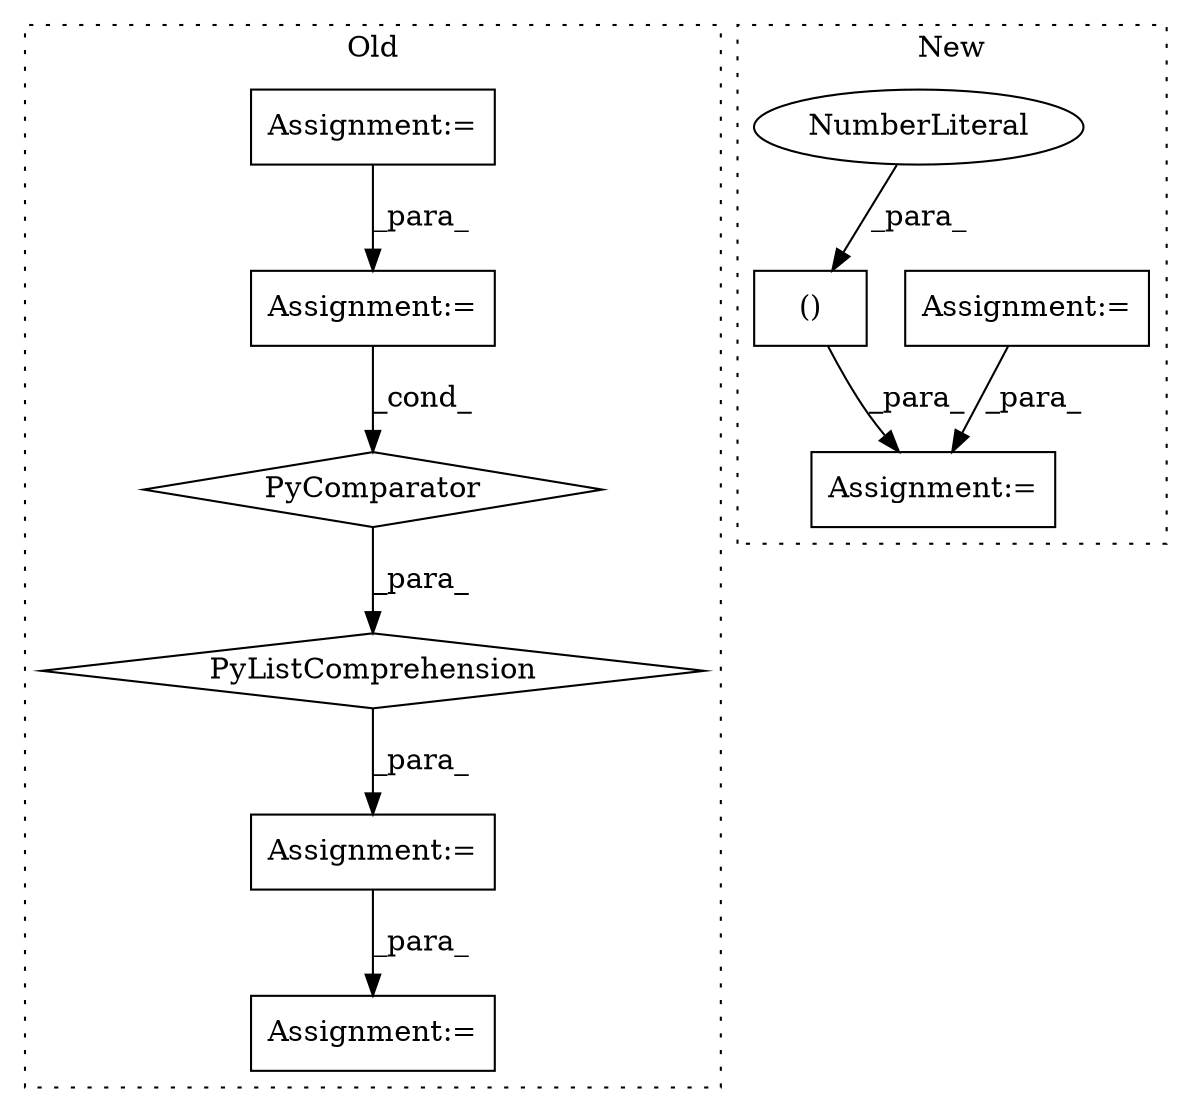 digraph G {
subgraph cluster0 {
1 [label="PyListComprehension" a="109" s="1165" l="126" shape="diamond"];
3 [label="PyComparator" a="113" s="1251" l="32" shape="diamond"];
4 [label="Assignment:=" a="7" s="1032" l="1" shape="box"];
5 [label="Assignment:=" a="7" s="1291,1368" l="53,2" shape="box"];
7 [label="Assignment:=" a="7" s="1153" l="12" shape="box"];
9 [label="Assignment:=" a="7" s="893" l="1" shape="box"];
label = "Old";
style="dotted";
}
subgraph cluster1 {
2 [label="()" a="106" s="935" l="21" shape="box"];
6 [label="Assignment:=" a="7" s="969" l="1" shape="box"];
8 [label="Assignment:=" a="7" s="743" l="1" shape="box"];
10 [label="NumberLiteral" a="34" s="952" l="4" shape="ellipse"];
label = "New";
style="dotted";
}
1 -> 7 [label="_para_"];
2 -> 6 [label="_para_"];
3 -> 1 [label="_para_"];
4 -> 3 [label="_cond_"];
7 -> 5 [label="_para_"];
8 -> 6 [label="_para_"];
9 -> 4 [label="_para_"];
10 -> 2 [label="_para_"];
}